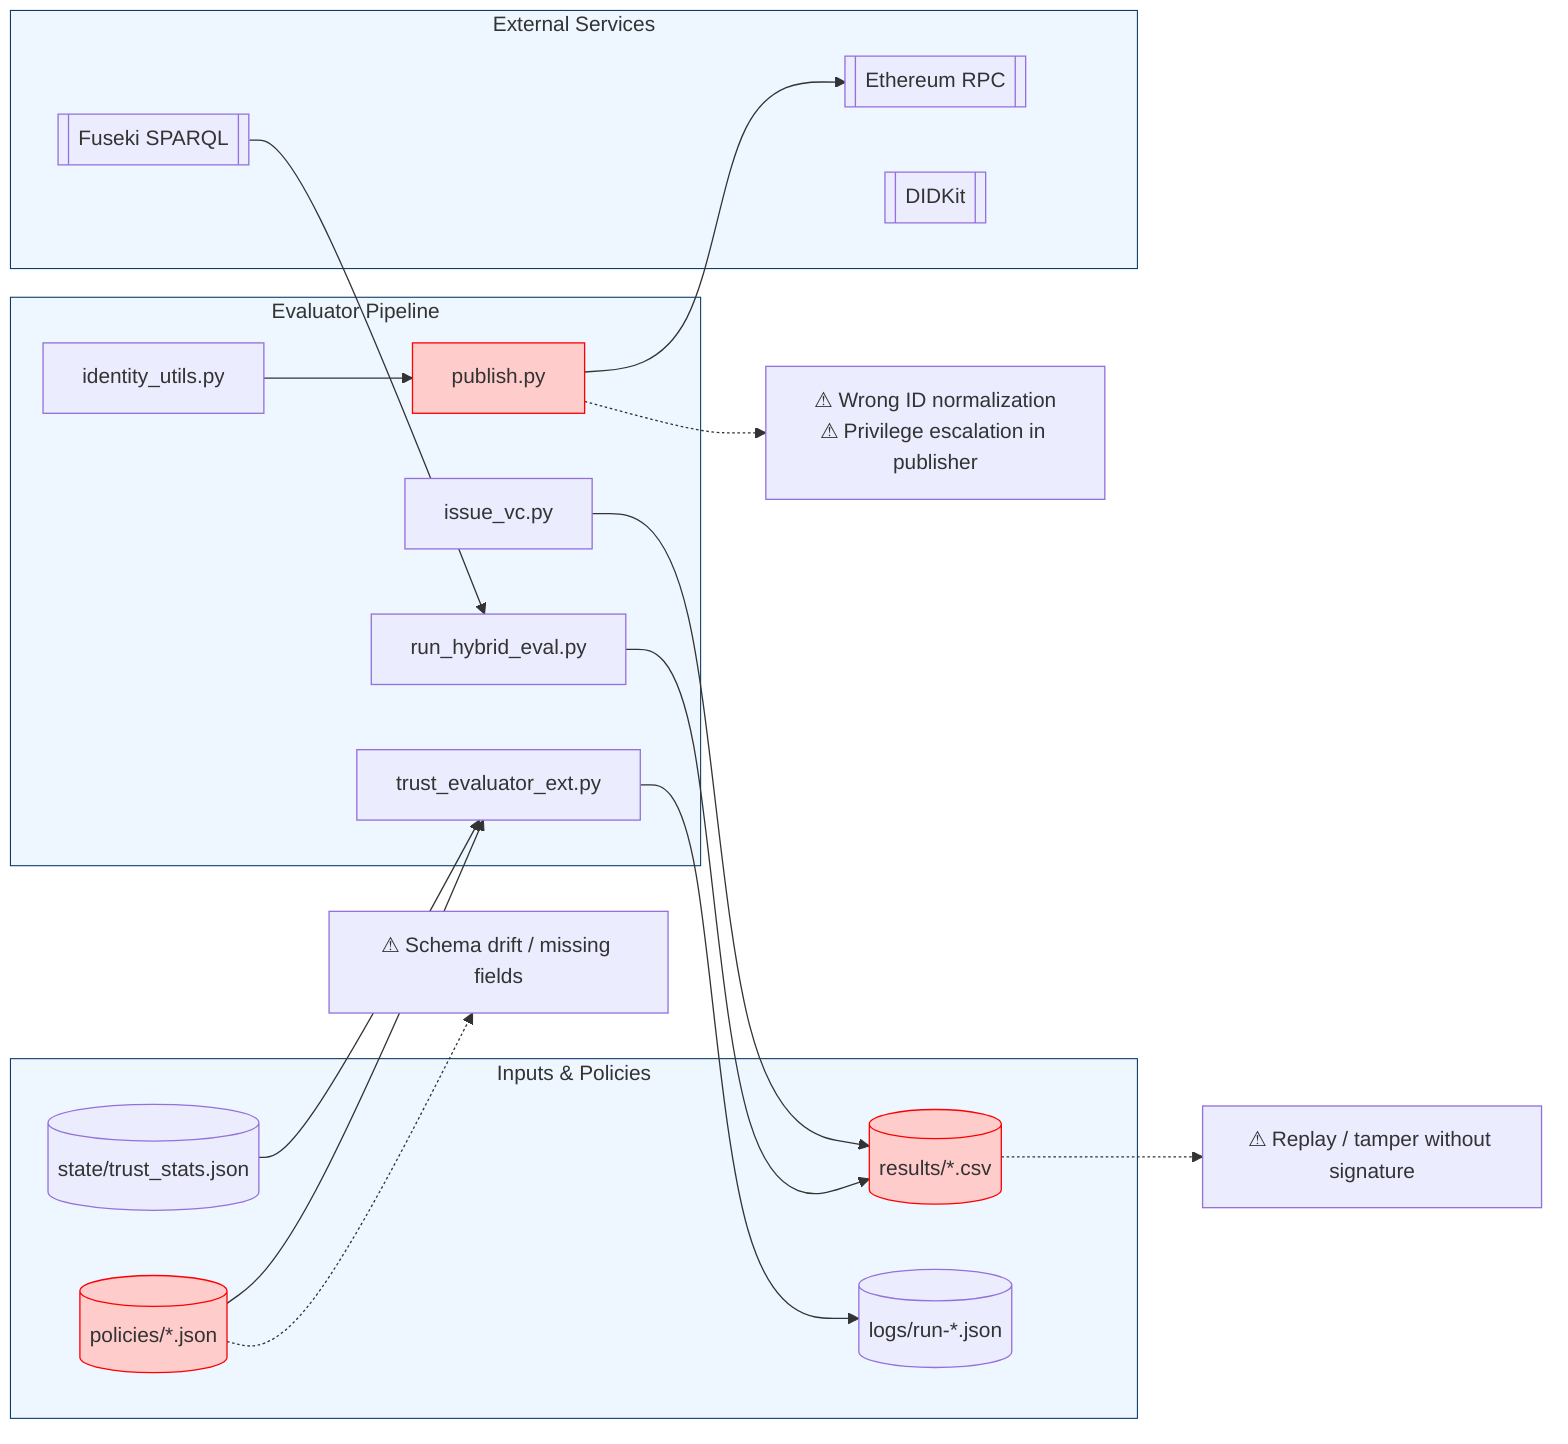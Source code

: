 flowchart LR
  %% Focus: Evaluator & Scripts
  subgraph Eval[Evaluator Pipeline]
    RHE[run_hybrid_eval.py]
    TE[trust_evaluator_ext.py]
    IU[identity_utils.py]
    PV[publish.py]
    VCISS[issue_vc.py]
  end

  subgraph Inputs[Inputs & Policies]
    POL[(policies/*.json)]
    ST[(state/trust_stats.json)]
    RES[(results/*.csv)]
    LOG[(logs/run-*.json)]
  end

  subgraph Services[External Services]
    SPARQL[[Fuseki SPARQL]]
    ETHRPC[[Ethereum RPC]]
    DIDK[[DIDKit]]
  end

  %% Flows
  POL --> TE
  ST --> TE
  SPARQL --> RHE
  RHE --> RES
  TE --> LOG
  VCISS --> RES
  IU --> PV
  PV --> ETHRPC

  %% Threat markers
  classDef attack fill:#ffcccc,stroke:#ff0000,stroke-width:1px;
  classDef layer fill:#eef6ff,stroke:#003366,stroke-width:0.8px;
  class Eval,Inputs,Services layer;
  class POL,RES,PV attack;

  %% Annotations
  POL -.-> POL_note["⚠ Schema drift / missing fields"]
  RES -.-> RES_note["⚠ Replay / tamper without signature"]
  PV -.-> PV_note["⚠ Wrong ID normalization\n⚠ Privilege escalation in publisher"]